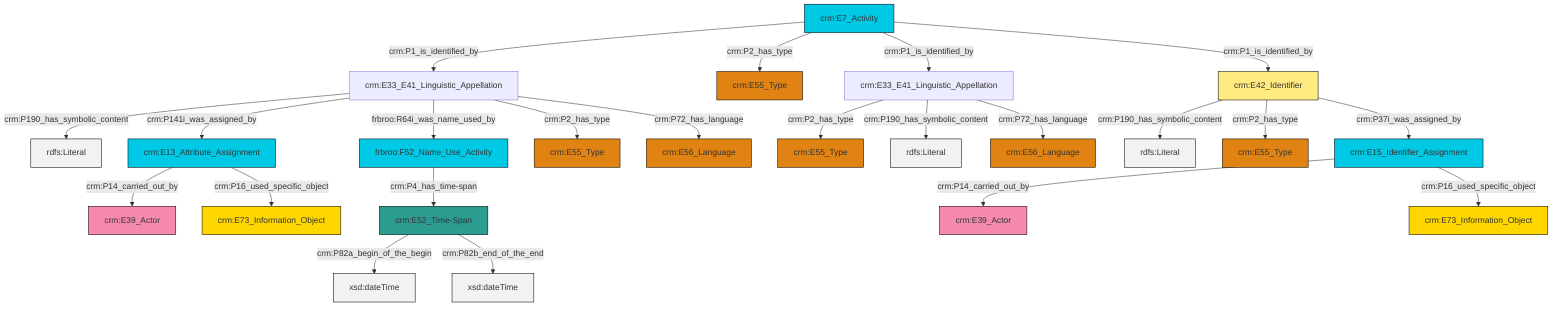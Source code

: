 graph TD
classDef Literal fill:#f2f2f2,stroke:#000000;
classDef CRM_Entity fill:#FFFFFF,stroke:#000000;
classDef Temporal_Entity fill:#00C9E6, stroke:#000000;
classDef Type fill:#E18312, stroke:#000000;
classDef Time-Span fill:#2C9C91, stroke:#000000;
classDef Appellation fill:#FFEB7F, stroke:#000000;
classDef Place fill:#008836, stroke:#000000;
classDef Persistent_Item fill:#B266B2, stroke:#000000;
classDef Conceptual_Object fill:#FFD700, stroke:#000000;
classDef Physical_Thing fill:#D2B48C, stroke:#000000;
classDef Actor fill:#f58aad, stroke:#000000;
classDef PC_Classes fill:#4ce600, stroke:#000000;
classDef Multi fill:#cccccc,stroke:#000000;

0["frbroo:F52_Name_Use_Activity"]:::Temporal_Entity -->|crm:P4_has_time-span| 1["crm:E52_Time-Span"]:::Time-Span
9["crm:E42_Identifier"]:::Appellation -->|crm:P190_has_symbolic_content| 10[rdfs:Literal]:::Literal
9["crm:E42_Identifier"]:::Appellation -->|crm:P2_has_type| 11["crm:E55_Type"]:::Type
1["crm:E52_Time-Span"]:::Time-Span -->|crm:P82a_begin_of_the_begin| 14[xsd:dateTime]:::Literal
1["crm:E52_Time-Span"]:::Time-Span -->|crm:P82b_end_of_the_end| 15[xsd:dateTime]:::Literal
5["crm:E13_Attribute_Assignment"]:::Temporal_Entity -->|crm:P14_carried_out_by| 16["crm:E39_Actor"]:::Actor
12["crm:E33_E41_Linguistic_Appellation"]:::Default -->|crm:P2_has_type| 17["crm:E55_Type"]:::Type
18["crm:E7_Activity"]:::Temporal_Entity -->|crm:P1_is_identified_by| 19["crm:E33_E41_Linguistic_Appellation"]:::Default
19["crm:E33_E41_Linguistic_Appellation"]:::Default -->|crm:P190_has_symbolic_content| 20[rdfs:Literal]:::Literal
12["crm:E33_E41_Linguistic_Appellation"]:::Default -->|crm:P190_has_symbolic_content| 21[rdfs:Literal]:::Literal
25["crm:E15_Identifier_Assignment"]:::Temporal_Entity -->|crm:P14_carried_out_by| 22["crm:E39_Actor"]:::Actor
19["crm:E33_E41_Linguistic_Appellation"]:::Default -->|crm:P141i_was_assigned_by| 5["crm:E13_Attribute_Assignment"]:::Temporal_Entity
5["crm:E13_Attribute_Assignment"]:::Temporal_Entity -->|crm:P16_used_specific_object| 26["crm:E73_Information_Object"]:::Conceptual_Object
25["crm:E15_Identifier_Assignment"]:::Temporal_Entity -->|crm:P16_used_specific_object| 30["crm:E73_Information_Object"]:::Conceptual_Object
19["crm:E33_E41_Linguistic_Appellation"]:::Default -->|frbroo:R64i_was_name_used_by| 0["frbroo:F52_Name_Use_Activity"]:::Temporal_Entity
18["crm:E7_Activity"]:::Temporal_Entity -->|crm:P2_has_type| 27["crm:E55_Type"]:::Type
19["crm:E33_E41_Linguistic_Appellation"]:::Default -->|crm:P2_has_type| 34["crm:E55_Type"]:::Type
18["crm:E7_Activity"]:::Temporal_Entity -->|crm:P1_is_identified_by| 12["crm:E33_E41_Linguistic_Appellation"]:::Default
18["crm:E7_Activity"]:::Temporal_Entity -->|crm:P1_is_identified_by| 9["crm:E42_Identifier"]:::Appellation
12["crm:E33_E41_Linguistic_Appellation"]:::Default -->|crm:P72_has_language| 7["crm:E56_Language"]:::Type
9["crm:E42_Identifier"]:::Appellation -->|crm:P37i_was_assigned_by| 25["crm:E15_Identifier_Assignment"]:::Temporal_Entity
19["crm:E33_E41_Linguistic_Appellation"]:::Default -->|crm:P72_has_language| 3["crm:E56_Language"]:::Type